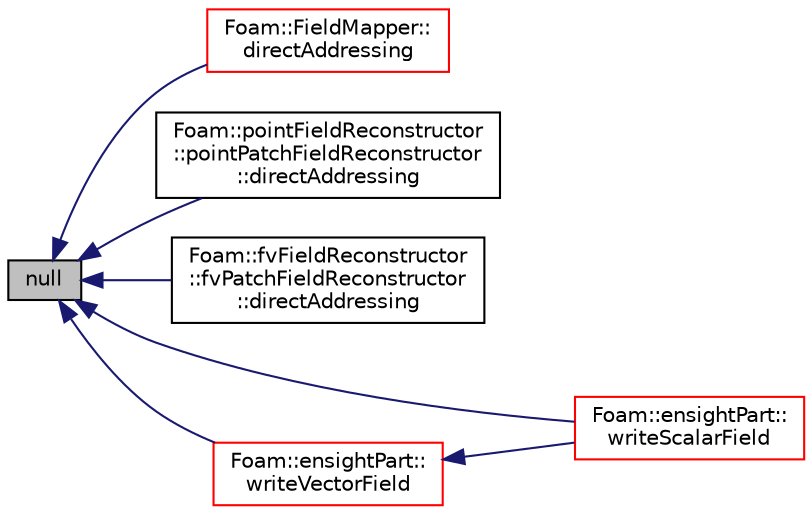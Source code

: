 digraph "null"
{
  bgcolor="transparent";
  edge [fontname="Helvetica",fontsize="10",labelfontname="Helvetica",labelfontsize="10"];
  node [fontname="Helvetica",fontsize="10",shape=record];
  rankdir="LR";
  Node1 [label="null",height=0.2,width=0.4,color="black", fillcolor="grey75", style="filled", fontcolor="black"];
  Node1 -> Node2 [dir="back",color="midnightblue",fontsize="10",style="solid",fontname="Helvetica"];
  Node2 [label="Foam::FieldMapper::\ldirectAddressing",height=0.2,width=0.4,color="red",URL="$a00764.html#ad240c1e56da5df8d3f32428b7327c6b3"];
  Node1 -> Node3 [dir="back",color="midnightblue",fontsize="10",style="solid",fontname="Helvetica"];
  Node3 [label="Foam::pointFieldReconstructor\l::pointPatchFieldReconstructor\l::directAddressing",height=0.2,width=0.4,color="black",URL="$a01897.html#aacd2580c47b815a69bcf1eccf7a7ff41"];
  Node1 -> Node4 [dir="back",color="midnightblue",fontsize="10",style="solid",fontname="Helvetica"];
  Node4 [label="Foam::fvFieldReconstructor\l::fvPatchFieldReconstructor\l::directAddressing",height=0.2,width=0.4,color="black",URL="$a00888.html#aacd2580c47b815a69bcf1eccf7a7ff41"];
  Node1 -> Node5 [dir="back",color="midnightblue",fontsize="10",style="solid",fontname="Helvetica"];
  Node5 [label="Foam::ensightPart::\lwriteScalarField",height=0.2,width=0.4,color="red",URL="$a00646.html#a65ad618b610319e0ef4c0080afd1f3f0",tooltip="Write scalar field. "];
  Node1 -> Node6 [dir="back",color="midnightblue",fontsize="10",style="solid",fontname="Helvetica"];
  Node6 [label="Foam::ensightPart::\lwriteVectorField",height=0.2,width=0.4,color="red",URL="$a00646.html#abb57fcdac84a89a406c3850598af0ad7",tooltip="Write vector field components. "];
  Node6 -> Node5 [dir="back",color="midnightblue",fontsize="10",style="solid",fontname="Helvetica"];
}
